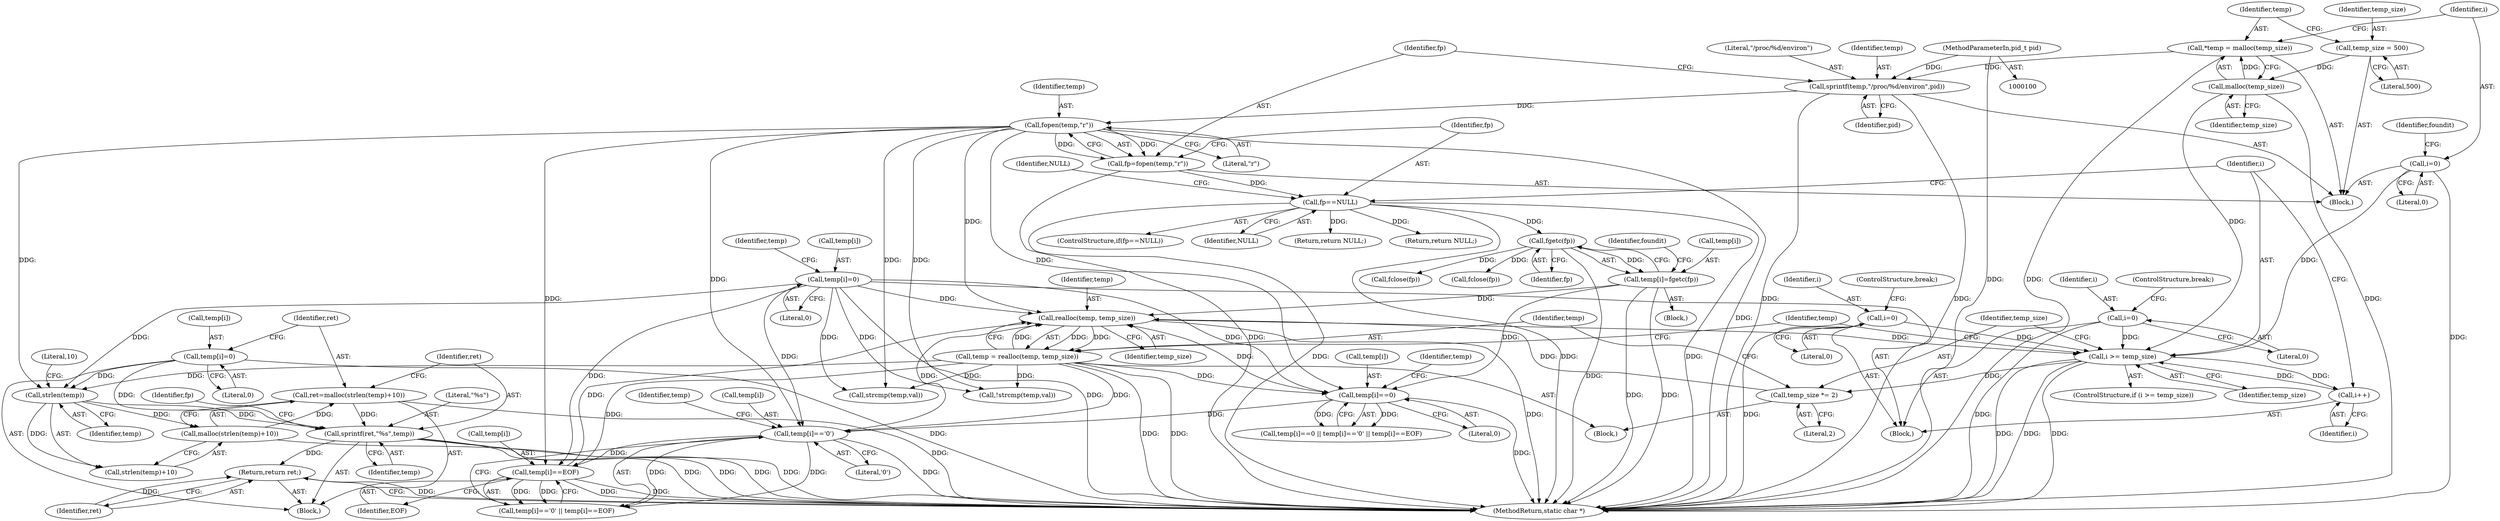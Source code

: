 digraph "0_das_watchdog_bd20bb02e75e2c0483832b52f2577253febfb690@API" {
"1000194" [label="(Call,sprintf(ret,\"%s\",temp))"];
"1000187" [label="(Call,ret=malloc(strlen(temp)+10))"];
"1000189" [label="(Call,malloc(strlen(temp)+10))"];
"1000191" [label="(Call,strlen(temp))"];
"1000128" [label="(Call,fopen(temp,\"r\"))"];
"1000122" [label="(Call,sprintf(temp,\"/proc/%d/environ\",pid))"];
"1000109" [label="(Call,*temp = malloc(temp_size))"];
"1000111" [label="(Call,malloc(temp_size))"];
"1000105" [label="(Call,temp_size = 500)"];
"1000101" [label="(MethodParameterIn,pid_t pid)"];
"1000147" [label="(Call,temp = realloc(temp, temp_size))"];
"1000149" [label="(Call,realloc(temp, temp_size))"];
"1000213" [label="(Call,temp[i]=0)"];
"1000152" [label="(Call,temp[i]=fgetc(fp))"];
"1000156" [label="(Call,fgetc(fp))"];
"1000132" [label="(Call,fp==NULL)"];
"1000126" [label="(Call,fp=fopen(temp,\"r\"))"];
"1000170" [label="(Call,temp[i]=='\0')"];
"1000164" [label="(Call,temp[i]==0)"];
"1000175" [label="(Call,temp[i]==EOF)"];
"1000144" [label="(Call,temp_size *= 2)"];
"1000140" [label="(Call,i >= temp_size)"];
"1000232" [label="(Call,i=0)"];
"1000114" [label="(Call,i=0)"];
"1000237" [label="(Call,i++)"];
"1000227" [label="(Call,i=0)"];
"1000182" [label="(Call,temp[i]=0)"];
"1000200" [label="(Return,return ret;)"];
"1000189" [label="(Call,malloc(strlen(temp)+10))"];
"1000109" [label="(Call,*temp = malloc(temp_size))"];
"1000199" [label="(Identifier,fp)"];
"1000235" [label="(ControlStructure,break;)"];
"1000114" [label="(Call,i=0)"];
"1000197" [label="(Identifier,temp)"];
"1000180" [label="(Block,)"];
"1000127" [label="(Identifier,fp)"];
"1000230" [label="(ControlStructure,break;)"];
"1000191" [label="(Call,strlen(temp))"];
"1000176" [label="(Call,temp[i])"];
"1000187" [label="(Call,ret=malloc(strlen(temp)+10))"];
"1000131" [label="(ControlStructure,if(fp==NULL))"];
"1000128" [label="(Call,fopen(temp,\"r\"))"];
"1000175" [label="(Call,temp[i]==EOF)"];
"1000161" [label="(Identifier,foundit)"];
"1000134" [label="(Identifier,NULL)"];
"1000139" [label="(ControlStructure,if (i >= temp_size))"];
"1000122" [label="(Call,sprintf(temp,\"/proc/%d/environ\",pid))"];
"1000103" [label="(Block,)"];
"1000154" [label="(Identifier,temp)"];
"1000153" [label="(Call,temp[i])"];
"1000188" [label="(Identifier,ret)"];
"1000116" [label="(Literal,0)"];
"1000206" [label="(Block,)"];
"1000125" [label="(Identifier,pid)"];
"1000182" [label="(Call,temp[i]=0)"];
"1000101" [label="(MethodParameterIn,pid_t pid)"];
"1000179" [label="(Identifier,EOF)"];
"1000232" [label="(Call,i=0)"];
"1000136" [label="(Identifier,NULL)"];
"1000144" [label="(Call,temp_size *= 2)"];
"1000174" [label="(Literal,'\0')"];
"1000147" [label="(Call,temp = realloc(temp, temp_size))"];
"1000150" [label="(Identifier,temp)"];
"1000112" [label="(Identifier,temp_size)"];
"1000227" [label="(Call,i=0)"];
"1000200" [label="(Return,return ret;)"];
"1000165" [label="(Call,temp[i])"];
"1000238" [label="(Identifier,i)"];
"1000172" [label="(Identifier,temp)"];
"1000217" [label="(Literal,0)"];
"1000201" [label="(Identifier,ret)"];
"1000234" [label="(Literal,0)"];
"1000169" [label="(Call,temp[i]=='\0' || temp[i]==EOF)"];
"1000164" [label="(Call,temp[i]==0)"];
"1000143" [label="(Block,)"];
"1000126" [label="(Call,fp=fopen(temp,\"r\"))"];
"1000132" [label="(Call,fp==NULL)"];
"1000105" [label="(Call,temp_size = 500)"];
"1000140" [label="(Call,i >= temp_size)"];
"1000130" [label="(Literal,\"r\")"];
"1000142" [label="(Identifier,temp_size)"];
"1000106" [label="(Identifier,temp_size)"];
"1000151" [label="(Identifier,temp_size)"];
"1000221" [label="(Identifier,temp)"];
"1000237" [label="(Call,i++)"];
"1000110" [label="(Identifier,temp)"];
"1000115" [label="(Identifier,i)"];
"1000133" [label="(Identifier,fp)"];
"1000141" [label="(Identifier,i)"];
"1000193" [label="(Literal,10)"];
"1000129" [label="(Identifier,temp)"];
"1000190" [label="(Call,strlen(temp)+10)"];
"1000186" [label="(Literal,0)"];
"1000208" [label="(Call,fclose(fp))"];
"1000156" [label="(Call,fgetc(fp))"];
"1000198" [label="(Call,fclose(fp))"];
"1000239" [label="(MethodReturn,static char *)"];
"1000192" [label="(Identifier,temp)"];
"1000183" [label="(Call,temp[i])"];
"1000195" [label="(Identifier,ret)"];
"1000210" [label="(Return,return NULL;)"];
"1000107" [label="(Literal,500)"];
"1000214" [label="(Call,temp[i])"];
"1000177" [label="(Identifier,temp)"];
"1000233" [label="(Identifier,i)"];
"1000171" [label="(Call,temp[i])"];
"1000146" [label="(Literal,2)"];
"1000111" [label="(Call,malloc(temp_size))"];
"1000220" [label="(Call,strcmp(temp,val))"];
"1000138" [label="(Block,)"];
"1000219" [label="(Call,!strcmp(temp,val))"];
"1000170" [label="(Call,temp[i]=='\0')"];
"1000145" [label="(Identifier,temp_size)"];
"1000163" [label="(Call,temp[i]==0 || temp[i]=='\0' || temp[i]==EOF)"];
"1000157" [label="(Identifier,fp)"];
"1000194" [label="(Call,sprintf(ret,\"%s\",temp))"];
"1000196" [label="(Literal,\"%s\")"];
"1000119" [label="(Identifier,foundit)"];
"1000124" [label="(Literal,\"/proc/%d/environ\")"];
"1000213" [label="(Call,temp[i]=0)"];
"1000135" [label="(Return,return NULL;)"];
"1000123" [label="(Identifier,temp)"];
"1000168" [label="(Literal,0)"];
"1000152" [label="(Call,temp[i]=fgetc(fp))"];
"1000149" [label="(Call,realloc(temp, temp_size))"];
"1000228" [label="(Identifier,i)"];
"1000148" [label="(Identifier,temp)"];
"1000229" [label="(Literal,0)"];
"1000194" -> "1000180"  [label="AST: "];
"1000194" -> "1000197"  [label="CFG: "];
"1000195" -> "1000194"  [label="AST: "];
"1000196" -> "1000194"  [label="AST: "];
"1000197" -> "1000194"  [label="AST: "];
"1000199" -> "1000194"  [label="CFG: "];
"1000194" -> "1000239"  [label="DDG: "];
"1000194" -> "1000239"  [label="DDG: "];
"1000194" -> "1000239"  [label="DDG: "];
"1000187" -> "1000194"  [label="DDG: "];
"1000182" -> "1000194"  [label="DDG: "];
"1000191" -> "1000194"  [label="DDG: "];
"1000194" -> "1000200"  [label="DDG: "];
"1000187" -> "1000180"  [label="AST: "];
"1000187" -> "1000189"  [label="CFG: "];
"1000188" -> "1000187"  [label="AST: "];
"1000189" -> "1000187"  [label="AST: "];
"1000195" -> "1000187"  [label="CFG: "];
"1000187" -> "1000239"  [label="DDG: "];
"1000189" -> "1000187"  [label="DDG: "];
"1000189" -> "1000190"  [label="CFG: "];
"1000190" -> "1000189"  [label="AST: "];
"1000189" -> "1000239"  [label="DDG: "];
"1000191" -> "1000189"  [label="DDG: "];
"1000191" -> "1000190"  [label="AST: "];
"1000191" -> "1000192"  [label="CFG: "];
"1000192" -> "1000191"  [label="AST: "];
"1000193" -> "1000191"  [label="CFG: "];
"1000191" -> "1000190"  [label="DDG: "];
"1000128" -> "1000191"  [label="DDG: "];
"1000147" -> "1000191"  [label="DDG: "];
"1000182" -> "1000191"  [label="DDG: "];
"1000213" -> "1000191"  [label="DDG: "];
"1000128" -> "1000126"  [label="AST: "];
"1000128" -> "1000130"  [label="CFG: "];
"1000129" -> "1000128"  [label="AST: "];
"1000130" -> "1000128"  [label="AST: "];
"1000126" -> "1000128"  [label="CFG: "];
"1000128" -> "1000239"  [label="DDG: "];
"1000128" -> "1000126"  [label="DDG: "];
"1000128" -> "1000126"  [label="DDG: "];
"1000122" -> "1000128"  [label="DDG: "];
"1000128" -> "1000149"  [label="DDG: "];
"1000128" -> "1000164"  [label="DDG: "];
"1000128" -> "1000170"  [label="DDG: "];
"1000128" -> "1000175"  [label="DDG: "];
"1000128" -> "1000219"  [label="DDG: "];
"1000128" -> "1000220"  [label="DDG: "];
"1000122" -> "1000103"  [label="AST: "];
"1000122" -> "1000125"  [label="CFG: "];
"1000123" -> "1000122"  [label="AST: "];
"1000124" -> "1000122"  [label="AST: "];
"1000125" -> "1000122"  [label="AST: "];
"1000127" -> "1000122"  [label="CFG: "];
"1000122" -> "1000239"  [label="DDG: "];
"1000122" -> "1000239"  [label="DDG: "];
"1000109" -> "1000122"  [label="DDG: "];
"1000101" -> "1000122"  [label="DDG: "];
"1000109" -> "1000103"  [label="AST: "];
"1000109" -> "1000111"  [label="CFG: "];
"1000110" -> "1000109"  [label="AST: "];
"1000111" -> "1000109"  [label="AST: "];
"1000115" -> "1000109"  [label="CFG: "];
"1000109" -> "1000239"  [label="DDG: "];
"1000111" -> "1000109"  [label="DDG: "];
"1000111" -> "1000112"  [label="CFG: "];
"1000112" -> "1000111"  [label="AST: "];
"1000111" -> "1000239"  [label="DDG: "];
"1000105" -> "1000111"  [label="DDG: "];
"1000111" -> "1000140"  [label="DDG: "];
"1000105" -> "1000103"  [label="AST: "];
"1000105" -> "1000107"  [label="CFG: "];
"1000106" -> "1000105"  [label="AST: "];
"1000107" -> "1000105"  [label="AST: "];
"1000110" -> "1000105"  [label="CFG: "];
"1000101" -> "1000100"  [label="AST: "];
"1000101" -> "1000239"  [label="DDG: "];
"1000147" -> "1000143"  [label="AST: "];
"1000147" -> "1000149"  [label="CFG: "];
"1000148" -> "1000147"  [label="AST: "];
"1000149" -> "1000147"  [label="AST: "];
"1000154" -> "1000147"  [label="CFG: "];
"1000147" -> "1000239"  [label="DDG: "];
"1000147" -> "1000239"  [label="DDG: "];
"1000149" -> "1000147"  [label="DDG: "];
"1000149" -> "1000147"  [label="DDG: "];
"1000147" -> "1000149"  [label="DDG: "];
"1000147" -> "1000164"  [label="DDG: "];
"1000147" -> "1000170"  [label="DDG: "];
"1000147" -> "1000175"  [label="DDG: "];
"1000147" -> "1000219"  [label="DDG: "];
"1000147" -> "1000220"  [label="DDG: "];
"1000149" -> "1000151"  [label="CFG: "];
"1000150" -> "1000149"  [label="AST: "];
"1000151" -> "1000149"  [label="AST: "];
"1000149" -> "1000239"  [label="DDG: "];
"1000149" -> "1000140"  [label="DDG: "];
"1000213" -> "1000149"  [label="DDG: "];
"1000152" -> "1000149"  [label="DDG: "];
"1000170" -> "1000149"  [label="DDG: "];
"1000164" -> "1000149"  [label="DDG: "];
"1000175" -> "1000149"  [label="DDG: "];
"1000144" -> "1000149"  [label="DDG: "];
"1000213" -> "1000206"  [label="AST: "];
"1000213" -> "1000217"  [label="CFG: "];
"1000214" -> "1000213"  [label="AST: "];
"1000217" -> "1000213"  [label="AST: "];
"1000221" -> "1000213"  [label="CFG: "];
"1000213" -> "1000239"  [label="DDG: "];
"1000213" -> "1000164"  [label="DDG: "];
"1000213" -> "1000170"  [label="DDG: "];
"1000213" -> "1000175"  [label="DDG: "];
"1000213" -> "1000219"  [label="DDG: "];
"1000213" -> "1000220"  [label="DDG: "];
"1000152" -> "1000138"  [label="AST: "];
"1000152" -> "1000156"  [label="CFG: "];
"1000153" -> "1000152"  [label="AST: "];
"1000156" -> "1000152"  [label="AST: "];
"1000161" -> "1000152"  [label="CFG: "];
"1000152" -> "1000239"  [label="DDG: "];
"1000152" -> "1000239"  [label="DDG: "];
"1000156" -> "1000152"  [label="DDG: "];
"1000152" -> "1000164"  [label="DDG: "];
"1000156" -> "1000157"  [label="CFG: "];
"1000157" -> "1000156"  [label="AST: "];
"1000156" -> "1000239"  [label="DDG: "];
"1000132" -> "1000156"  [label="DDG: "];
"1000156" -> "1000198"  [label="DDG: "];
"1000156" -> "1000208"  [label="DDG: "];
"1000132" -> "1000131"  [label="AST: "];
"1000132" -> "1000134"  [label="CFG: "];
"1000133" -> "1000132"  [label="AST: "];
"1000134" -> "1000132"  [label="AST: "];
"1000136" -> "1000132"  [label="CFG: "];
"1000141" -> "1000132"  [label="CFG: "];
"1000132" -> "1000239"  [label="DDG: "];
"1000132" -> "1000239"  [label="DDG: "];
"1000132" -> "1000239"  [label="DDG: "];
"1000126" -> "1000132"  [label="DDG: "];
"1000132" -> "1000135"  [label="DDG: "];
"1000132" -> "1000210"  [label="DDG: "];
"1000126" -> "1000103"  [label="AST: "];
"1000127" -> "1000126"  [label="AST: "];
"1000133" -> "1000126"  [label="CFG: "];
"1000126" -> "1000239"  [label="DDG: "];
"1000170" -> "1000169"  [label="AST: "];
"1000170" -> "1000174"  [label="CFG: "];
"1000171" -> "1000170"  [label="AST: "];
"1000174" -> "1000170"  [label="AST: "];
"1000177" -> "1000170"  [label="CFG: "];
"1000169" -> "1000170"  [label="CFG: "];
"1000170" -> "1000239"  [label="DDG: "];
"1000170" -> "1000169"  [label="DDG: "];
"1000170" -> "1000169"  [label="DDG: "];
"1000164" -> "1000170"  [label="DDG: "];
"1000170" -> "1000175"  [label="DDG: "];
"1000164" -> "1000163"  [label="AST: "];
"1000164" -> "1000168"  [label="CFG: "];
"1000165" -> "1000164"  [label="AST: "];
"1000168" -> "1000164"  [label="AST: "];
"1000172" -> "1000164"  [label="CFG: "];
"1000163" -> "1000164"  [label="CFG: "];
"1000164" -> "1000239"  [label="DDG: "];
"1000164" -> "1000163"  [label="DDG: "];
"1000164" -> "1000163"  [label="DDG: "];
"1000175" -> "1000169"  [label="AST: "];
"1000175" -> "1000179"  [label="CFG: "];
"1000176" -> "1000175"  [label="AST: "];
"1000179" -> "1000175"  [label="AST: "];
"1000169" -> "1000175"  [label="CFG: "];
"1000175" -> "1000239"  [label="DDG: "];
"1000175" -> "1000239"  [label="DDG: "];
"1000175" -> "1000169"  [label="DDG: "];
"1000175" -> "1000169"  [label="DDG: "];
"1000144" -> "1000143"  [label="AST: "];
"1000144" -> "1000146"  [label="CFG: "];
"1000145" -> "1000144"  [label="AST: "];
"1000146" -> "1000144"  [label="AST: "];
"1000148" -> "1000144"  [label="CFG: "];
"1000140" -> "1000144"  [label="DDG: "];
"1000140" -> "1000139"  [label="AST: "];
"1000140" -> "1000142"  [label="CFG: "];
"1000141" -> "1000140"  [label="AST: "];
"1000142" -> "1000140"  [label="AST: "];
"1000145" -> "1000140"  [label="CFG: "];
"1000154" -> "1000140"  [label="CFG: "];
"1000140" -> "1000239"  [label="DDG: "];
"1000140" -> "1000239"  [label="DDG: "];
"1000140" -> "1000239"  [label="DDG: "];
"1000232" -> "1000140"  [label="DDG: "];
"1000114" -> "1000140"  [label="DDG: "];
"1000237" -> "1000140"  [label="DDG: "];
"1000227" -> "1000140"  [label="DDG: "];
"1000140" -> "1000237"  [label="DDG: "];
"1000232" -> "1000206"  [label="AST: "];
"1000232" -> "1000234"  [label="CFG: "];
"1000233" -> "1000232"  [label="AST: "];
"1000234" -> "1000232"  [label="AST: "];
"1000235" -> "1000232"  [label="CFG: "];
"1000232" -> "1000239"  [label="DDG: "];
"1000114" -> "1000103"  [label="AST: "];
"1000114" -> "1000116"  [label="CFG: "];
"1000115" -> "1000114"  [label="AST: "];
"1000116" -> "1000114"  [label="AST: "];
"1000119" -> "1000114"  [label="CFG: "];
"1000114" -> "1000239"  [label="DDG: "];
"1000237" -> "1000206"  [label="AST: "];
"1000237" -> "1000238"  [label="CFG: "];
"1000238" -> "1000237"  [label="AST: "];
"1000141" -> "1000237"  [label="CFG: "];
"1000227" -> "1000206"  [label="AST: "];
"1000227" -> "1000229"  [label="CFG: "];
"1000228" -> "1000227"  [label="AST: "];
"1000229" -> "1000227"  [label="AST: "];
"1000230" -> "1000227"  [label="CFG: "];
"1000227" -> "1000239"  [label="DDG: "];
"1000182" -> "1000180"  [label="AST: "];
"1000182" -> "1000186"  [label="CFG: "];
"1000183" -> "1000182"  [label="AST: "];
"1000186" -> "1000182"  [label="AST: "];
"1000188" -> "1000182"  [label="CFG: "];
"1000182" -> "1000239"  [label="DDG: "];
"1000200" -> "1000180"  [label="AST: "];
"1000200" -> "1000201"  [label="CFG: "];
"1000201" -> "1000200"  [label="AST: "];
"1000239" -> "1000200"  [label="CFG: "];
"1000200" -> "1000239"  [label="DDG: "];
"1000201" -> "1000200"  [label="DDG: "];
}
